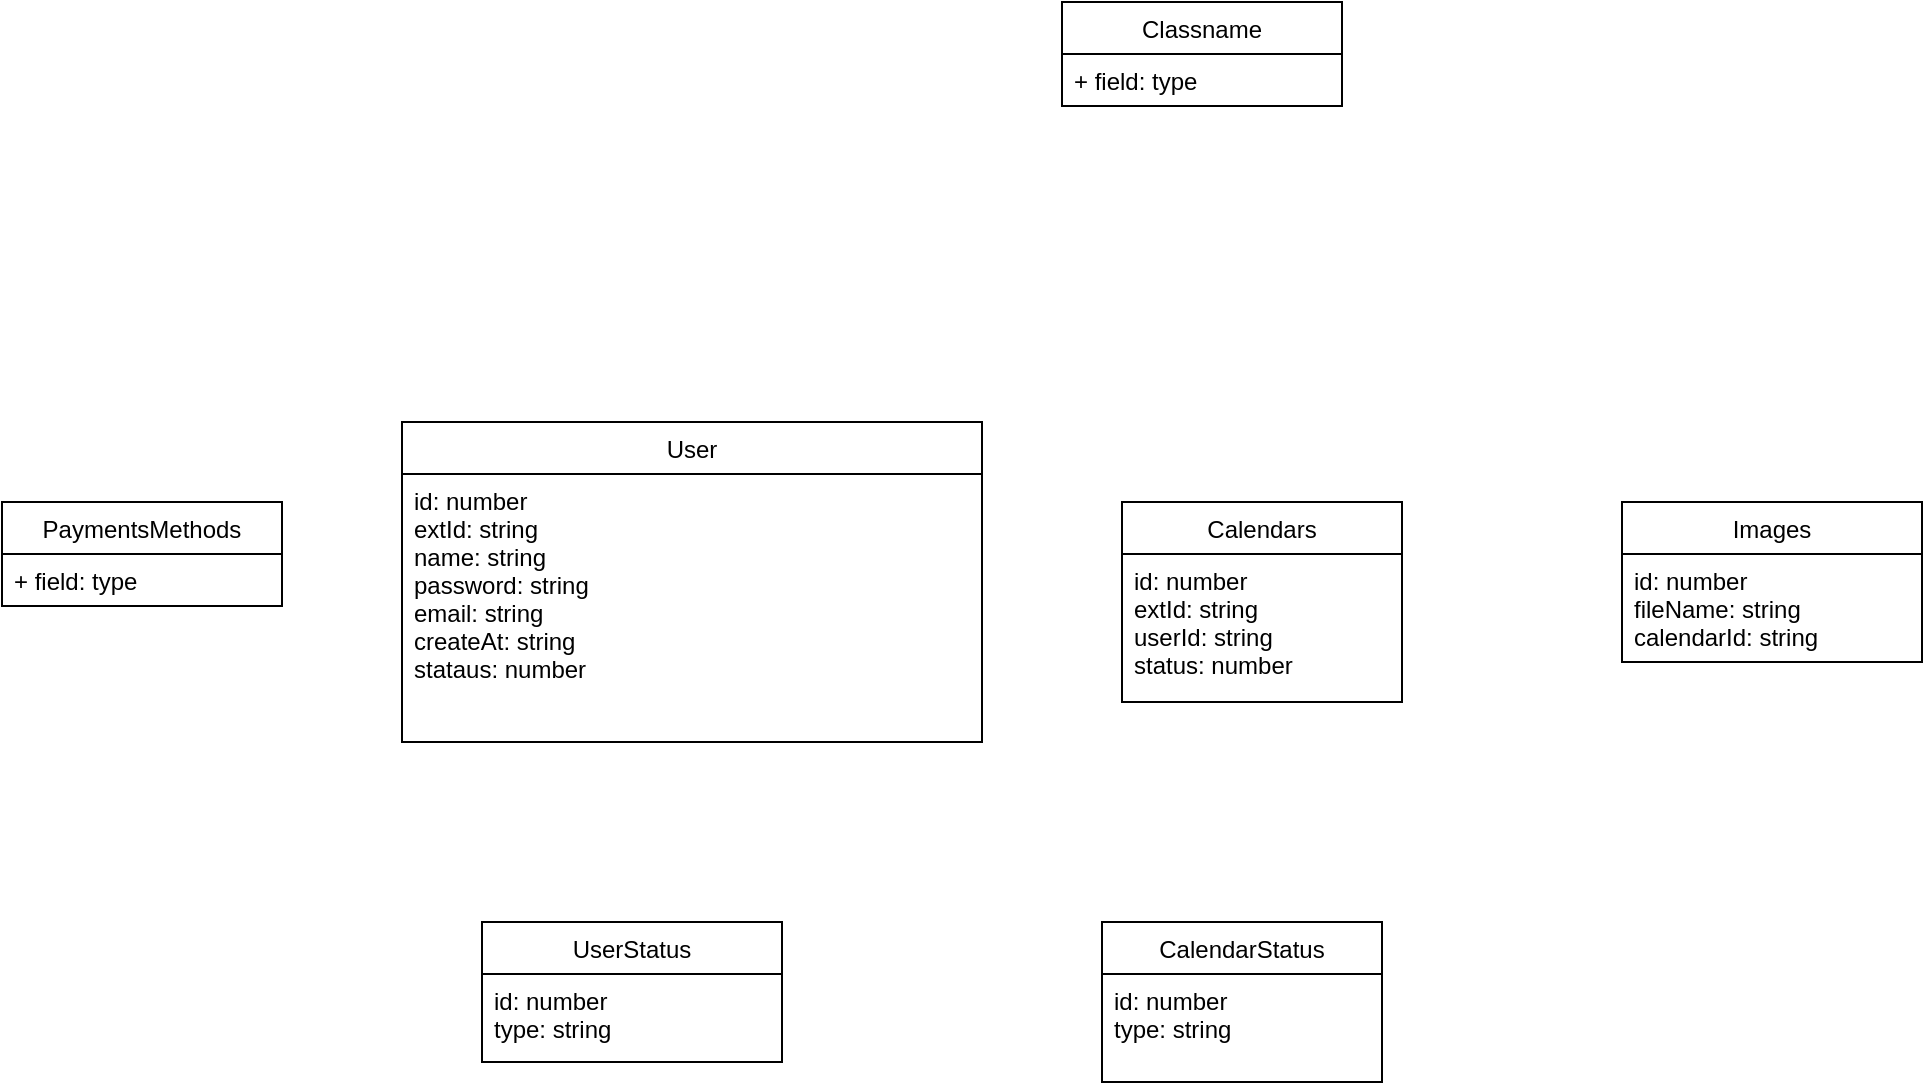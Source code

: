<mxfile version="20.2.3" type="device"><diagram id="i3H-gq3P-mkvR4IAvBAe" name="Page-1"><mxGraphModel dx="2238" dy="1926" grid="1" gridSize="10" guides="1" tooltips="1" connect="1" arrows="1" fold="1" page="1" pageScale="1" pageWidth="850" pageHeight="1100" math="0" shadow="0"><root><mxCell id="0"/><mxCell id="1" parent="0"/><mxCell id="2bEc661QHQl7gQmSPDXD-1" value="User" style="swimlane;fontStyle=0;childLayout=stackLayout;horizontal=1;startSize=26;fillColor=none;horizontalStack=0;resizeParent=1;resizeParentMax=0;resizeLast=0;collapsible=1;marginBottom=0;" vertex="1" parent="1"><mxGeometry x="110" y="180" width="290" height="160" as="geometry"/></mxCell><mxCell id="2bEc661QHQl7gQmSPDXD-2" value="id: number&#10;extId: string&#10;name: string&#10;password: string&#10;email: string&#10;createAt: string&#10;stataus: number" style="text;strokeColor=none;fillColor=none;align=left;verticalAlign=top;spacingLeft=4;spacingRight=4;overflow=hidden;rotatable=0;points=[[0,0.5],[1,0.5]];portConstraint=eastwest;" vertex="1" parent="2bEc661QHQl7gQmSPDXD-1"><mxGeometry y="26" width="290" height="134" as="geometry"/></mxCell><mxCell id="2bEc661QHQl7gQmSPDXD-5" value="Classname" style="swimlane;fontStyle=0;childLayout=stackLayout;horizontal=1;startSize=26;fillColor=none;horizontalStack=0;resizeParent=1;resizeParentMax=0;resizeLast=0;collapsible=1;marginBottom=0;" vertex="1" parent="1"><mxGeometry x="440" y="-30" width="140" height="52" as="geometry"/></mxCell><mxCell id="2bEc661QHQl7gQmSPDXD-6" value="+ field: type" style="text;strokeColor=none;fillColor=none;align=left;verticalAlign=top;spacingLeft=4;spacingRight=4;overflow=hidden;rotatable=0;points=[[0,0.5],[1,0.5]];portConstraint=eastwest;" vertex="1" parent="2bEc661QHQl7gQmSPDXD-5"><mxGeometry y="26" width="140" height="26" as="geometry"/></mxCell><mxCell id="2bEc661QHQl7gQmSPDXD-9" value="UserStatus" style="swimlane;fontStyle=0;childLayout=stackLayout;horizontal=1;startSize=26;fillColor=none;horizontalStack=0;resizeParent=1;resizeParentMax=0;resizeLast=0;collapsible=1;marginBottom=0;" vertex="1" parent="1"><mxGeometry x="150" y="430" width="150" height="70" as="geometry"/></mxCell><mxCell id="2bEc661QHQl7gQmSPDXD-10" value="id: number&#10;type: string" style="text;strokeColor=none;fillColor=none;align=left;verticalAlign=top;spacingLeft=4;spacingRight=4;overflow=hidden;rotatable=0;points=[[0,0.5],[1,0.5]];portConstraint=eastwest;" vertex="1" parent="2bEc661QHQl7gQmSPDXD-9"><mxGeometry y="26" width="150" height="44" as="geometry"/></mxCell><mxCell id="2bEc661QHQl7gQmSPDXD-11" value="Calendars" style="swimlane;fontStyle=0;childLayout=stackLayout;horizontal=1;startSize=26;fillColor=none;horizontalStack=0;resizeParent=1;resizeParentMax=0;resizeLast=0;collapsible=1;marginBottom=0;" vertex="1" parent="1"><mxGeometry x="470" y="220" width="140" height="100" as="geometry"/></mxCell><mxCell id="2bEc661QHQl7gQmSPDXD-12" value="id: number&#10;extId: string&#10;userId: string&#10;status: number" style="text;strokeColor=none;fillColor=none;align=left;verticalAlign=top;spacingLeft=4;spacingRight=4;overflow=hidden;rotatable=0;points=[[0,0.5],[1,0.5]];portConstraint=eastwest;" vertex="1" parent="2bEc661QHQl7gQmSPDXD-11"><mxGeometry y="26" width="140" height="74" as="geometry"/></mxCell><mxCell id="2bEc661QHQl7gQmSPDXD-13" value="Images" style="swimlane;fontStyle=0;childLayout=stackLayout;horizontal=1;startSize=26;fillColor=none;horizontalStack=0;resizeParent=1;resizeParentMax=0;resizeLast=0;collapsible=1;marginBottom=0;" vertex="1" parent="1"><mxGeometry x="720" y="220" width="150" height="80" as="geometry"/></mxCell><mxCell id="2bEc661QHQl7gQmSPDXD-14" value="id: number&#10;fileName: string&#10;calendarId: string" style="text;strokeColor=none;fillColor=none;align=left;verticalAlign=top;spacingLeft=4;spacingRight=4;overflow=hidden;rotatable=0;points=[[0,0.5],[1,0.5]];portConstraint=eastwest;" vertex="1" parent="2bEc661QHQl7gQmSPDXD-13"><mxGeometry y="26" width="150" height="54" as="geometry"/></mxCell><mxCell id="2bEc661QHQl7gQmSPDXD-15" value="PaymentsMethods" style="swimlane;fontStyle=0;childLayout=stackLayout;horizontal=1;startSize=26;fillColor=none;horizontalStack=0;resizeParent=1;resizeParentMax=0;resizeLast=0;collapsible=1;marginBottom=0;" vertex="1" parent="1"><mxGeometry x="-90" y="220" width="140" height="52" as="geometry"/></mxCell><mxCell id="2bEc661QHQl7gQmSPDXD-16" value="+ field: type" style="text;strokeColor=none;fillColor=none;align=left;verticalAlign=top;spacingLeft=4;spacingRight=4;overflow=hidden;rotatable=0;points=[[0,0.5],[1,0.5]];portConstraint=eastwest;" vertex="1" parent="2bEc661QHQl7gQmSPDXD-15"><mxGeometry y="26" width="140" height="26" as="geometry"/></mxCell><mxCell id="2bEc661QHQl7gQmSPDXD-17" value="CalendarStatus" style="swimlane;fontStyle=0;childLayout=stackLayout;horizontal=1;startSize=26;fillColor=none;horizontalStack=0;resizeParent=1;resizeParentMax=0;resizeLast=0;collapsible=1;marginBottom=0;" vertex="1" parent="1"><mxGeometry x="460" y="430" width="140" height="80" as="geometry"/></mxCell><mxCell id="2bEc661QHQl7gQmSPDXD-18" value="id: number&#10;type: string" style="text;strokeColor=none;fillColor=none;align=left;verticalAlign=top;spacingLeft=4;spacingRight=4;overflow=hidden;rotatable=0;points=[[0,0.5],[1,0.5]];portConstraint=eastwest;" vertex="1" parent="2bEc661QHQl7gQmSPDXD-17"><mxGeometry y="26" width="140" height="54" as="geometry"/></mxCell></root></mxGraphModel></diagram></mxfile>